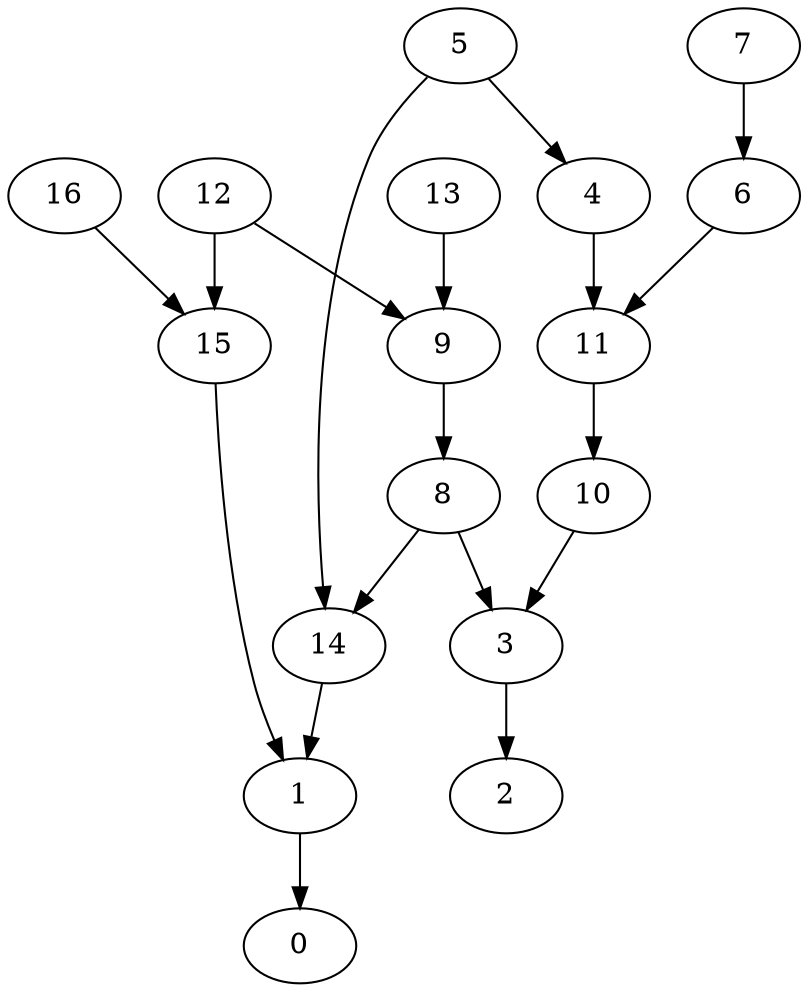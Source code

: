digraph network {
  1 -> 0;
  3 -> 2;
  5 -> 4;
  7 -> 6;
  9 -> 8;
  11 -> 10;
  12 -> 9;
  13 -> 9;
  8 -> 14;
  5 -> 14;
  16 -> 15;
  12 -> 15;
  14 -> 1;
  15 -> 1;
  4 -> 11;
  6 -> 11;
  8 -> 3;
  10 -> 3;
}
